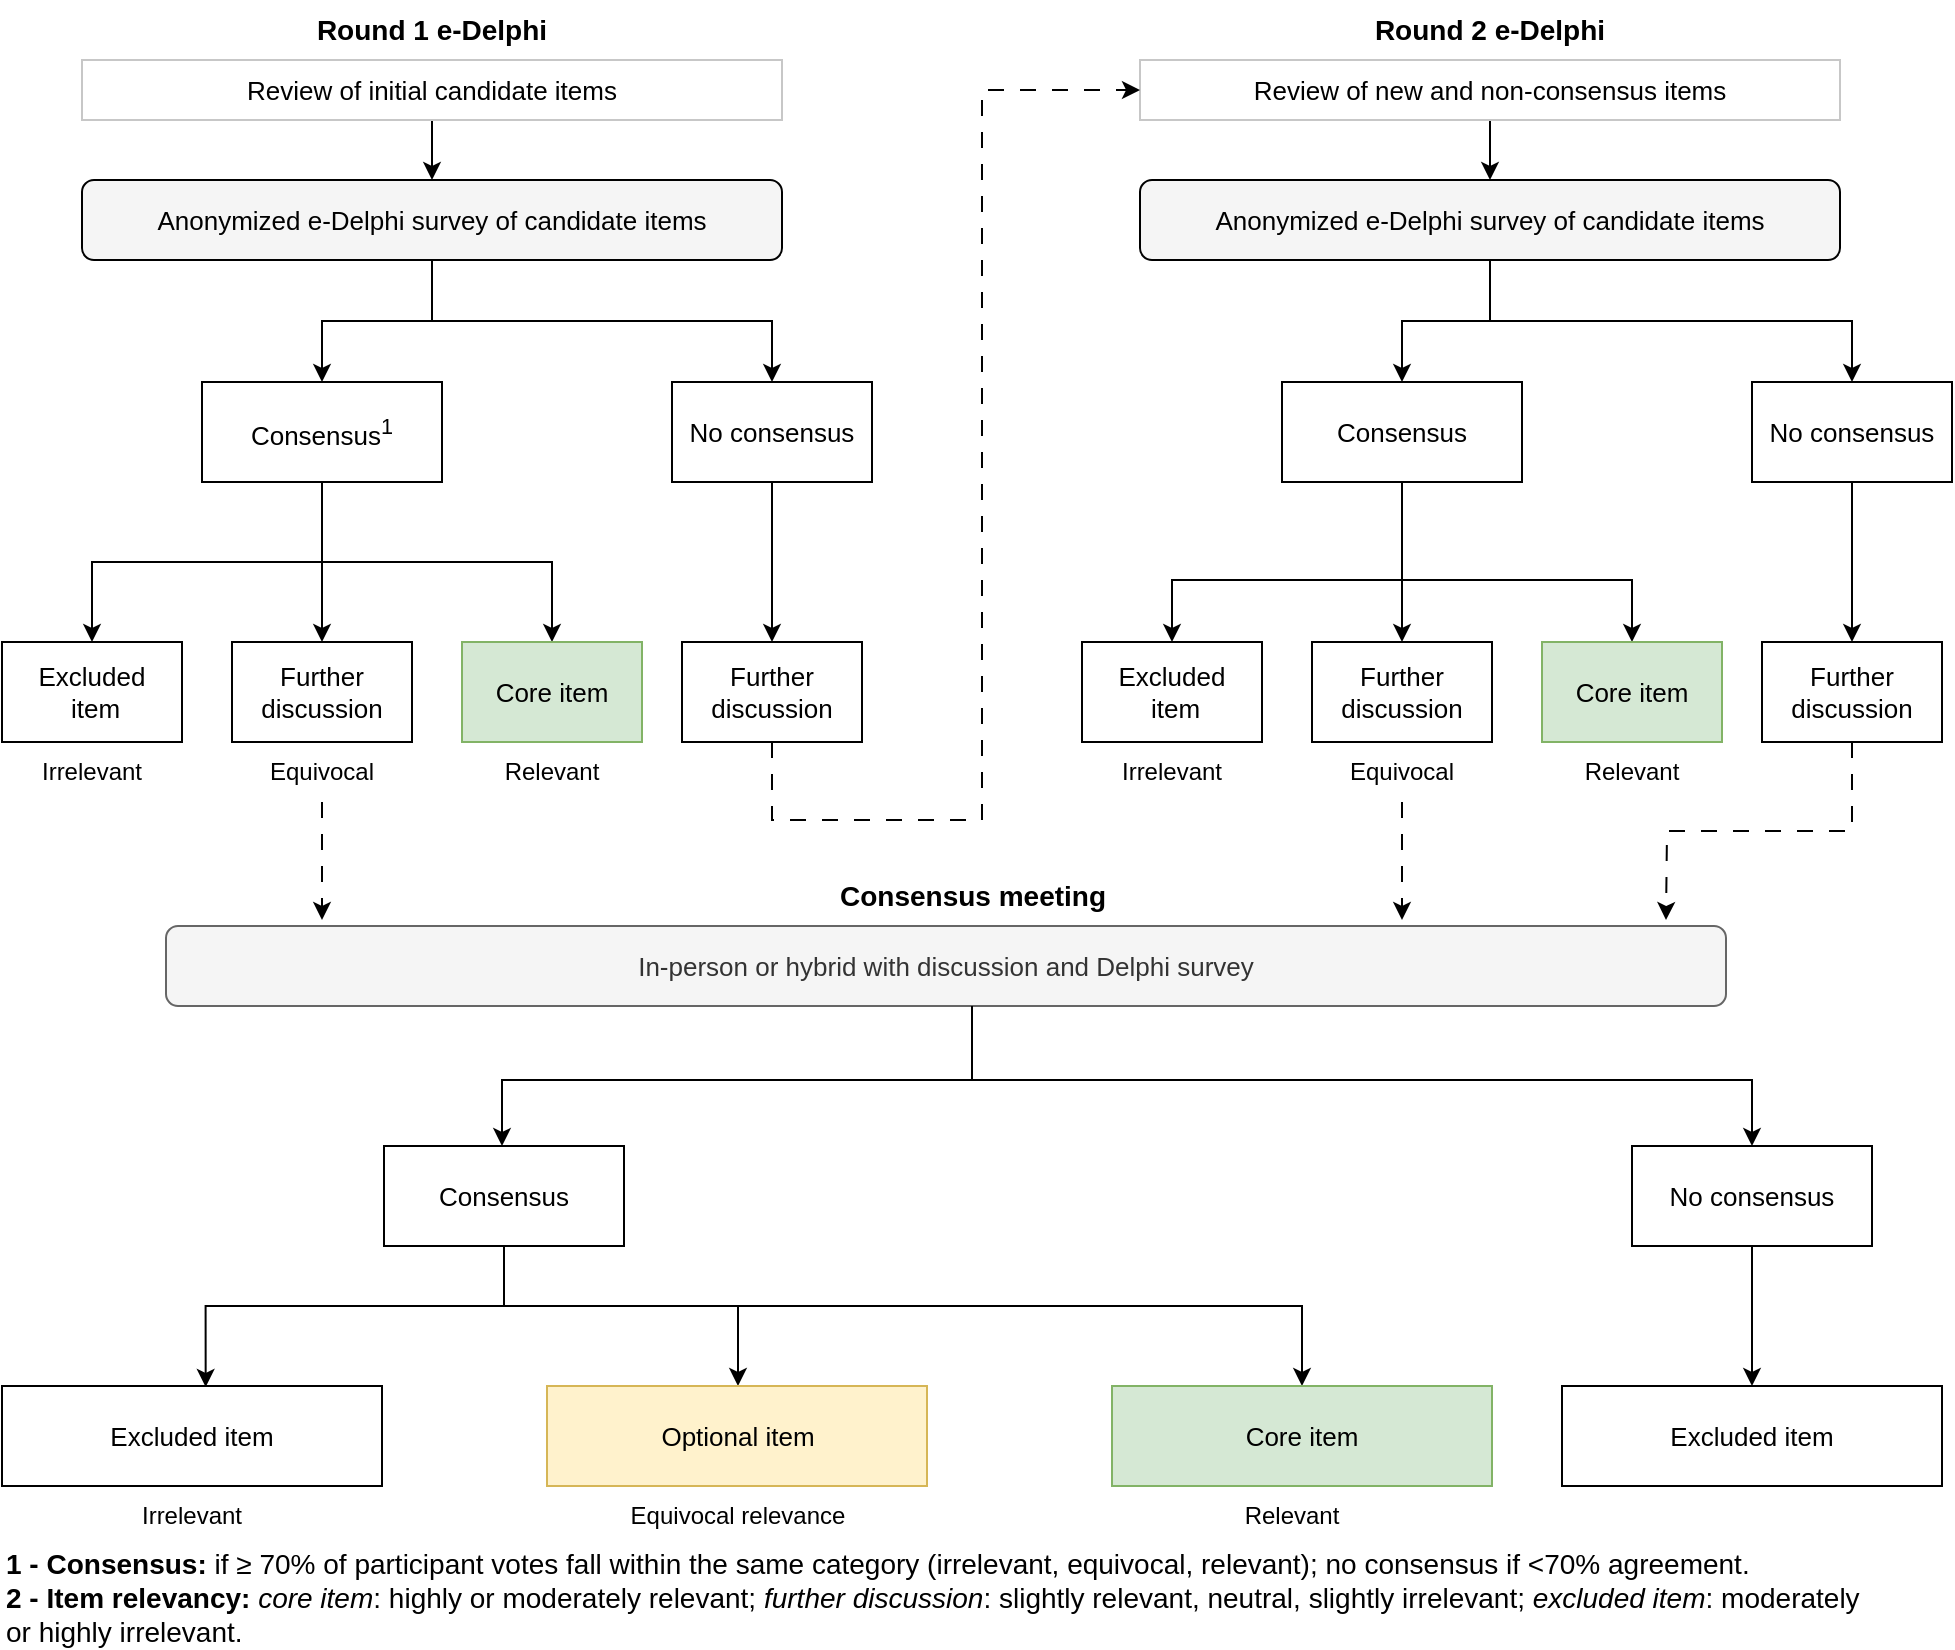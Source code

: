 <mxfile version="22.1.16" type="device">
  <diagram name="Page-1" id="emtAasKzlPdS6pt3cwZh">
    <mxGraphModel dx="1425" dy="878" grid="1" gridSize="10" guides="1" tooltips="1" connect="1" arrows="1" fold="1" page="1" pageScale="1" pageWidth="1100" pageHeight="850" math="0" shadow="0">
      <root>
        <mxCell id="0" />
        <mxCell id="1" parent="0" />
        <mxCell id="uSOC3zjAR3j8wY93uEH8-2" value="" style="edgeStyle=orthogonalEdgeStyle;rounded=0;orthogonalLoop=1;jettySize=auto;html=1;" parent="1" source="ADusXki2atj7HuFuhrGn-1" target="uSOC3zjAR3j8wY93uEH8-1" edge="1">
          <mxGeometry relative="1" as="geometry" />
        </mxCell>
        <mxCell id="ADusXki2atj7HuFuhrGn-1" value="Review of initial candidate items" style="rounded=0;whiteSpace=wrap;html=1;fontSize=13;strokeColor=#C7C7C7;" parent="1" vertex="1">
          <mxGeometry x="108" y="41" width="350" height="30" as="geometry" />
        </mxCell>
        <mxCell id="d5q1_JHn23FKH17lIOsH-2" value="" style="edgeStyle=orthogonalEdgeStyle;rounded=0;orthogonalLoop=1;jettySize=auto;html=1;exitX=0.5;exitY=1;exitDx=0;exitDy=0;entryX=0.5;entryY=0;entryDx=0;entryDy=0;" parent="1" source="uSOC3zjAR3j8wY93uEH8-1" target="d5q1_JHn23FKH17lIOsH-1" edge="1">
          <mxGeometry relative="1" as="geometry" />
        </mxCell>
        <mxCell id="uSOC3zjAR3j8wY93uEH8-1" value="&lt;font style=&quot;font-size: 13px;&quot;&gt;Anonymized e-Delphi survey of candidate items&lt;/font&gt;" style="rounded=1;whiteSpace=wrap;html=1;fillColor=#f5f5f5;" parent="1" vertex="1">
          <mxGeometry x="108" y="101" width="350" height="40" as="geometry" />
        </mxCell>
        <mxCell id="fNnHBSCvgJYo-EjJQimd-2" value="" style="edgeStyle=orthogonalEdgeStyle;rounded=0;orthogonalLoop=1;jettySize=auto;html=1;" parent="1" source="d5q1_JHn23FKH17lIOsH-1" target="fNnHBSCvgJYo-EjJQimd-1" edge="1">
          <mxGeometry relative="1" as="geometry" />
        </mxCell>
        <mxCell id="d5q1_JHn23FKH17lIOsH-1" value="Consensus&lt;sup&gt;1&lt;/sup&gt;" style="rounded=0;whiteSpace=wrap;html=1;fontSize=13;" parent="1" vertex="1">
          <mxGeometry x="168" y="202" width="120" height="50" as="geometry" />
        </mxCell>
        <mxCell id="w7dC0BdMcKL4V1T4e6uP-3" value="" style="edgeStyle=orthogonalEdgeStyle;rounded=0;orthogonalLoop=1;jettySize=auto;html=1;" parent="1" source="aI1CW3HAmzctkrjhC1wy-1" target="QY7v1GT_jgKdb7sdzu_A-3" edge="1">
          <mxGeometry relative="1" as="geometry" />
        </mxCell>
        <mxCell id="w7dC0BdMcKL4V1T4e6uP-4" value="" style="edgeStyle=orthogonalEdgeStyle;rounded=0;orthogonalLoop=1;jettySize=auto;html=1;startArrow=classic;startFill=1;endArrow=none;endFill=0;entryX=0.5;entryY=1;entryDx=0;entryDy=0;exitX=0.5;exitY=0;exitDx=0;exitDy=0;" parent="1" source="aI1CW3HAmzctkrjhC1wy-1" target="uSOC3zjAR3j8wY93uEH8-1" edge="1">
          <mxGeometry relative="1" as="geometry" />
        </mxCell>
        <mxCell id="aI1CW3HAmzctkrjhC1wy-1" value="No consensus" style="rounded=0;whiteSpace=wrap;html=1;fontSize=13;" parent="1" vertex="1">
          <mxGeometry x="403" y="202" width="100" height="50" as="geometry" />
        </mxCell>
        <mxCell id="WAs5p0rs6yCEId0tz21H-3" value="" style="edgeStyle=orthogonalEdgeStyle;rounded=0;orthogonalLoop=1;jettySize=auto;html=1;dashed=1;dashPattern=8 8;exitX=0.5;exitY=1;exitDx=0;exitDy=0;" parent="1" source="yjMTc29iKmr8lifg0grA-2" edge="1">
          <mxGeometry relative="1" as="geometry">
            <mxPoint x="228" y="471" as="targetPoint" />
          </mxGeometry>
        </mxCell>
        <mxCell id="fNnHBSCvgJYo-EjJQimd-1" value="Further discussion" style="rounded=0;whiteSpace=wrap;html=1;fontSize=13;" parent="1" vertex="1">
          <mxGeometry x="183" y="332" width="90" height="50" as="geometry" />
        </mxCell>
        <mxCell id="w7dC0BdMcKL4V1T4e6uP-1" value="" style="edgeStyle=orthogonalEdgeStyle;rounded=0;orthogonalLoop=1;jettySize=auto;html=1;startArrow=classic;startFill=1;endArrow=none;endFill=0;entryX=0.5;entryY=1;entryDx=0;entryDy=0;exitX=0.5;exitY=0;exitDx=0;exitDy=0;" parent="1" source="QY7v1GT_jgKdb7sdzu_A-1" target="d5q1_JHn23FKH17lIOsH-1" edge="1">
          <mxGeometry relative="1" as="geometry" />
        </mxCell>
        <mxCell id="QY7v1GT_jgKdb7sdzu_A-1" value="Excluded&lt;br&gt;&amp;nbsp;item" style="rounded=0;whiteSpace=wrap;html=1;fontSize=13;" parent="1" vertex="1">
          <mxGeometry x="68" y="332" width="90" height="50" as="geometry" />
        </mxCell>
        <mxCell id="w7dC0BdMcKL4V1T4e6uP-2" value="" style="edgeStyle=orthogonalEdgeStyle;rounded=0;orthogonalLoop=1;jettySize=auto;html=1;startArrow=classic;startFill=1;endArrow=none;endFill=0;" parent="1" source="QY7v1GT_jgKdb7sdzu_A-2" edge="1">
          <mxGeometry relative="1" as="geometry">
            <mxPoint x="228" y="252" as="targetPoint" />
            <Array as="points">
              <mxPoint x="343" y="292" />
              <mxPoint x="228" y="292" />
            </Array>
          </mxGeometry>
        </mxCell>
        <mxCell id="QY7v1GT_jgKdb7sdzu_A-2" value="Core item" style="rounded=0;whiteSpace=wrap;html=1;fontSize=13;fillColor=#d5e8d4;strokeColor=#82b366;" parent="1" vertex="1">
          <mxGeometry x="298" y="332" width="90" height="50" as="geometry" />
        </mxCell>
        <mxCell id="QY7v1GT_jgKdb7sdzu_A-3" value="Further discussion" style="rounded=0;whiteSpace=wrap;html=1;fontSize=13;" parent="1" vertex="1">
          <mxGeometry x="408" y="332" width="90" height="50" as="geometry" />
        </mxCell>
        <mxCell id="PVAVQVcMNhThmKxj_n0E-1" value="&lt;font style=&quot;font-size: 12px;&quot;&gt;Irrelevant&lt;/font&gt;" style="text;html=1;strokeColor=none;fillColor=none;align=center;verticalAlign=middle;whiteSpace=wrap;rounded=0;fontSize=12;" parent="1" vertex="1">
          <mxGeometry x="68" y="382" width="90" height="30" as="geometry" />
        </mxCell>
        <mxCell id="yjMTc29iKmr8lifg0grA-2" value="&lt;font style=&quot;font-size: 12px;&quot;&gt;Equivocal&lt;/font&gt;" style="text;html=1;strokeColor=none;fillColor=none;align=center;verticalAlign=middle;whiteSpace=wrap;rounded=0;fontSize=12;" parent="1" vertex="1">
          <mxGeometry x="183" y="382" width="90" height="30" as="geometry" />
        </mxCell>
        <mxCell id="yjMTc29iKmr8lifg0grA-3" value="&lt;font style=&quot;font-size: 12px;&quot;&gt;Relevant&lt;/font&gt;" style="text;html=1;strokeColor=none;fillColor=none;align=center;verticalAlign=middle;whiteSpace=wrap;rounded=0;fontSize=12;" parent="1" vertex="1">
          <mxGeometry x="298" y="382" width="90" height="30" as="geometry" />
        </mxCell>
        <mxCell id="yjMTc29iKmr8lifg0grA-4" value="&lt;font style=&quot;font-size: 14px;&quot;&gt;&lt;b&gt;1 - Consensus:&lt;/b&gt; if&amp;nbsp;&lt;span style=&quot;line-height: 15.693px; font-family: Calibri, sans-serif;&quot;&gt;≥ 70% of participant votes fall within the same category (irrelevant, equivocal, relevant); no consensus if &amp;lt;70% agreement.&lt;br&gt;&lt;font style=&quot;&quot;&gt;&lt;b style=&quot;&quot;&gt;2 - Item relevancy:&lt;/b&gt; &lt;i style=&quot;&quot;&gt;core item&lt;/i&gt;: highly or moderately relevant; &lt;i style=&quot;&quot;&gt;further discussion&lt;/i&gt;: slightly relevant, neutral, slightly irrelevant; &lt;i style=&quot;&quot;&gt;excluded item&lt;/i&gt;: moderately or highly irrelevant.&lt;br&gt;&lt;/font&gt;&lt;/span&gt;&lt;/font&gt;&lt;span style=&quot;font-size: 12px;&quot;&gt;&lt;/span&gt;" style="text;html=1;strokeColor=none;fillColor=none;align=left;verticalAlign=middle;whiteSpace=wrap;rounded=0;fontSize=12;" parent="1" vertex="1">
          <mxGeometry x="68" y="790" width="930" height="40" as="geometry" />
        </mxCell>
        <mxCell id="xM073StepA89XgEnhjdI-1" value="" style="edgeStyle=orthogonalEdgeStyle;rounded=0;orthogonalLoop=1;jettySize=auto;html=1;fontSize=13;" parent="1" source="xM073StepA89XgEnhjdI-2" target="xM073StepA89XgEnhjdI-4" edge="1">
          <mxGeometry relative="1" as="geometry" />
        </mxCell>
        <mxCell id="xM073StepA89XgEnhjdI-2" value="Review of new and non-consensus items" style="rounded=0;whiteSpace=wrap;html=1;fontSize=13;strokeColor=#C7C7C7;" parent="1" vertex="1">
          <mxGeometry x="637" y="41" width="350" height="30" as="geometry" />
        </mxCell>
        <mxCell id="xM073StepA89XgEnhjdI-3" value="" style="edgeStyle=orthogonalEdgeStyle;rounded=0;orthogonalLoop=1;jettySize=auto;html=1;entryX=0.5;entryY=0;entryDx=0;entryDy=0;" parent="1" source="xM073StepA89XgEnhjdI-4" target="xM073StepA89XgEnhjdI-6" edge="1">
          <mxGeometry relative="1" as="geometry" />
        </mxCell>
        <mxCell id="xM073StepA89XgEnhjdI-4" value="Anonymized e-Delphi survey of candidate items" style="rounded=1;whiteSpace=wrap;html=1;fontSize=13;fillColor=#f5f5f5;" parent="1" vertex="1">
          <mxGeometry x="637" y="101" width="350" height="40" as="geometry" />
        </mxCell>
        <mxCell id="xM073StepA89XgEnhjdI-5" value="" style="edgeStyle=orthogonalEdgeStyle;rounded=0;orthogonalLoop=1;jettySize=auto;html=1;fontSize=13;exitX=0.5;exitY=1;exitDx=0;exitDy=0;" parent="1" source="xM073StepA89XgEnhjdI-6" target="xM073StepA89XgEnhjdI-10" edge="1">
          <mxGeometry relative="1" as="geometry" />
        </mxCell>
        <mxCell id="xM073StepA89XgEnhjdI-6" value="Consensus" style="rounded=0;whiteSpace=wrap;html=1;fontSize=13;" parent="1" vertex="1">
          <mxGeometry x="708" y="202" width="120" height="50" as="geometry" />
        </mxCell>
        <mxCell id="xM073StepA89XgEnhjdI-7" value="" style="edgeStyle=orthogonalEdgeStyle;rounded=0;orthogonalLoop=1;jettySize=auto;html=1;fontSize=13;" parent="1" source="xM073StepA89XgEnhjdI-9" target="xM073StepA89XgEnhjdI-15" edge="1">
          <mxGeometry relative="1" as="geometry" />
        </mxCell>
        <mxCell id="xM073StepA89XgEnhjdI-8" value="" style="edgeStyle=orthogonalEdgeStyle;rounded=0;orthogonalLoop=1;jettySize=auto;html=1;startArrow=classic;startFill=1;endArrow=none;endFill=0;" parent="1" source="xM073StepA89XgEnhjdI-9" target="xM073StepA89XgEnhjdI-4" edge="1">
          <mxGeometry relative="1" as="geometry" />
        </mxCell>
        <mxCell id="xM073StepA89XgEnhjdI-9" value="No consensus" style="rounded=0;whiteSpace=wrap;html=1;fontSize=13;" parent="1" vertex="1">
          <mxGeometry x="943" y="202" width="100" height="50" as="geometry" />
        </mxCell>
        <mxCell id="WAs5p0rs6yCEId0tz21H-2" value="" style="edgeStyle=orthogonalEdgeStyle;rounded=0;orthogonalLoop=1;jettySize=auto;html=1;dashed=1;dashPattern=8 8;exitX=0.5;exitY=1;exitDx=0;exitDy=0;" parent="1" source="xM073StepA89XgEnhjdI-17" edge="1">
          <mxGeometry relative="1" as="geometry">
            <mxPoint x="768" y="471" as="targetPoint" />
          </mxGeometry>
        </mxCell>
        <mxCell id="xM073StepA89XgEnhjdI-10" value="Further discussion" style="rounded=0;whiteSpace=wrap;html=1;fontSize=13;" parent="1" vertex="1">
          <mxGeometry x="723" y="332" width="90" height="50" as="geometry" />
        </mxCell>
        <mxCell id="xM073StepA89XgEnhjdI-11" value="" style="edgeStyle=orthogonalEdgeStyle;rounded=0;orthogonalLoop=1;jettySize=auto;html=1;startArrow=classic;startFill=1;endArrow=none;endFill=0;fontSize=13;" parent="1" source="xM073StepA89XgEnhjdI-12" target="xM073StepA89XgEnhjdI-6" edge="1">
          <mxGeometry relative="1" as="geometry">
            <Array as="points">
              <mxPoint x="653" y="301" />
              <mxPoint x="768" y="301" />
            </Array>
          </mxGeometry>
        </mxCell>
        <mxCell id="xM073StepA89XgEnhjdI-12" value="Excluded&lt;br style=&quot;font-size: 13px;&quot;&gt;&amp;nbsp;item" style="rounded=0;whiteSpace=wrap;html=1;fontSize=13;" parent="1" vertex="1">
          <mxGeometry x="608" y="332" width="90" height="50" as="geometry" />
        </mxCell>
        <mxCell id="xM073StepA89XgEnhjdI-13" value="" style="edgeStyle=orthogonalEdgeStyle;rounded=0;orthogonalLoop=1;jettySize=auto;html=1;startArrow=classic;startFill=1;endArrow=none;endFill=0;fontSize=13;entryX=0.5;entryY=1;entryDx=0;entryDy=0;" parent="1" source="xM073StepA89XgEnhjdI-14" target="xM073StepA89XgEnhjdI-6" edge="1">
          <mxGeometry relative="1" as="geometry">
            <Array as="points">
              <mxPoint x="883" y="301" />
              <mxPoint x="768" y="301" />
            </Array>
          </mxGeometry>
        </mxCell>
        <mxCell id="xM073StepA89XgEnhjdI-14" value="Core item" style="rounded=0;whiteSpace=wrap;html=1;fontSize=13;fillColor=#d5e8d4;strokeColor=#82b366;" parent="1" vertex="1">
          <mxGeometry x="838" y="332" width="90" height="50" as="geometry" />
        </mxCell>
        <mxCell id="fLgBA1STNOhTyOhKpstE-3" value="" style="edgeStyle=orthogonalEdgeStyle;rounded=0;orthogonalLoop=1;jettySize=auto;html=1;dashed=1;dashPattern=8 8;exitX=0.5;exitY=1;exitDx=0;exitDy=0;" parent="1" source="xM073StepA89XgEnhjdI-15" edge="1">
          <mxGeometry relative="1" as="geometry">
            <mxPoint x="900" y="471" as="targetPoint" />
          </mxGeometry>
        </mxCell>
        <mxCell id="xM073StepA89XgEnhjdI-15" value="&lt;font style=&quot;font-size: 13px;&quot;&gt;Further discussion&lt;/font&gt;" style="rounded=0;whiteSpace=wrap;html=1;" parent="1" vertex="1">
          <mxGeometry x="948" y="332" width="90" height="50" as="geometry" />
        </mxCell>
        <mxCell id="xM073StepA89XgEnhjdI-16" value="&lt;font style=&quot;font-size: 12px;&quot;&gt;Irrelevant&lt;/font&gt;" style="text;html=1;strokeColor=none;fillColor=none;align=center;verticalAlign=middle;whiteSpace=wrap;rounded=0;fontSize=12;" parent="1" vertex="1">
          <mxGeometry x="608" y="382" width="90" height="30" as="geometry" />
        </mxCell>
        <mxCell id="xM073StepA89XgEnhjdI-17" value="&lt;font style=&quot;font-size: 12px;&quot;&gt;Equivocal&lt;/font&gt;" style="text;html=1;strokeColor=none;fillColor=none;align=center;verticalAlign=middle;whiteSpace=wrap;rounded=0;fontSize=12;" parent="1" vertex="1">
          <mxGeometry x="723" y="382" width="90" height="30" as="geometry" />
        </mxCell>
        <mxCell id="xM073StepA89XgEnhjdI-18" value="&lt;font style=&quot;font-size: 12px;&quot;&gt;Relevant&lt;/font&gt;" style="text;html=1;strokeColor=none;fillColor=none;align=center;verticalAlign=middle;whiteSpace=wrap;rounded=0;fontSize=12;" parent="1" vertex="1">
          <mxGeometry x="838" y="382" width="90" height="30" as="geometry" />
        </mxCell>
        <mxCell id="u7LdQ079zCrhy2FaXL5g-2" value="" style="edgeStyle=orthogonalEdgeStyle;rounded=0;orthogonalLoop=1;jettySize=auto;html=1;" parent="1" source="xM073StepA89XgEnhjdI-21" target="u7LdQ079zCrhy2FaXL5g-1" edge="1">
          <mxGeometry relative="1" as="geometry">
            <Array as="points">
              <mxPoint x="553" y="551" />
              <mxPoint x="318" y="551" />
            </Array>
          </mxGeometry>
        </mxCell>
        <mxCell id="xM073StepA89XgEnhjdI-21" value="&lt;font style=&quot;font-size: 13px;&quot;&gt;In-person or hybrid with discussion and Delphi survey&lt;/font&gt;" style="rounded=1;whiteSpace=wrap;html=1;fillColor=#f5f5f5;fontColor=#333333;strokeColor=#666666;" parent="1" vertex="1">
          <mxGeometry x="150" y="474" width="780" height="40" as="geometry" />
        </mxCell>
        <mxCell id="8ri-V6d4gGo3EQjOgz8w-2" value="" style="edgeStyle=orthogonalEdgeStyle;rounded=0;orthogonalLoop=1;jettySize=auto;html=1;fontSize=13;exitX=0.5;exitY=1;exitDx=0;exitDy=0;" parent="1" source="u7LdQ079zCrhy2FaXL5g-1" target="8ri-V6d4gGo3EQjOgz8w-1" edge="1">
          <mxGeometry relative="1" as="geometry">
            <mxPoint x="228" y="624" as="sourcePoint" />
            <Array as="points">
              <mxPoint x="319" y="664" />
              <mxPoint x="436" y="664" />
            </Array>
          </mxGeometry>
        </mxCell>
        <mxCell id="u7LdQ079zCrhy2FaXL5g-1" value="Consensus" style="rounded=0;whiteSpace=wrap;html=1;fontSize=13;" parent="1" vertex="1">
          <mxGeometry x="259" y="584" width="120" height="50" as="geometry" />
        </mxCell>
        <mxCell id="8ri-V6d4gGo3EQjOgz8w-1" value="Optional item" style="rounded=0;whiteSpace=wrap;html=1;fontSize=13;fillColor=#fff2cc;strokeColor=#d6b656;" parent="1" vertex="1">
          <mxGeometry x="340.5" y="704" width="190" height="50" as="geometry" />
        </mxCell>
        <mxCell id="OlQjCFji-MPNZPO0IGL6-7" value="" style="edgeStyle=orthogonalEdgeStyle;rounded=0;orthogonalLoop=1;jettySize=auto;html=1;startArrow=classic;startFill=1;endArrow=none;endFill=0;fontSize=13;exitX=0.536;exitY=0.01;exitDx=0;exitDy=0;exitPerimeter=0;" parent="1" source="CD5t_j6nFhzLoaNFEXs_-1" target="u7LdQ079zCrhy2FaXL5g-1" edge="1">
          <mxGeometry relative="1" as="geometry">
            <Array as="points">
              <mxPoint x="170" y="664" />
              <mxPoint x="319" y="664" />
            </Array>
          </mxGeometry>
        </mxCell>
        <mxCell id="CD5t_j6nFhzLoaNFEXs_-1" value="Excluded item" style="rounded=0;whiteSpace=wrap;html=1;fontSize=13;" parent="1" vertex="1">
          <mxGeometry x="68" y="704" width="190" height="50" as="geometry" />
        </mxCell>
        <mxCell id="OlQjCFji-MPNZPO0IGL6-6" value="" style="edgeStyle=orthogonalEdgeStyle;rounded=0;orthogonalLoop=1;jettySize=auto;html=1;startArrow=classic;startFill=1;endArrow=none;endFill=0;fontSize=13;entryX=0.5;entryY=1;entryDx=0;entryDy=0;" parent="1" source="OlQjCFji-MPNZPO0IGL6-1" target="u7LdQ079zCrhy2FaXL5g-1" edge="1">
          <mxGeometry relative="1" as="geometry">
            <Array as="points">
              <mxPoint x="718" y="664" />
              <mxPoint x="319" y="664" />
            </Array>
          </mxGeometry>
        </mxCell>
        <mxCell id="OlQjCFji-MPNZPO0IGL6-1" value="Core item" style="rounded=0;whiteSpace=wrap;html=1;fontSize=13;fillColor=#d5e8d4;strokeColor=#82b366;" parent="1" vertex="1">
          <mxGeometry x="623" y="704" width="190" height="50" as="geometry" />
        </mxCell>
        <mxCell id="OlQjCFji-MPNZPO0IGL6-4" value="" style="edgeStyle=orthogonalEdgeStyle;rounded=0;orthogonalLoop=1;jettySize=auto;html=1;fontSize=13;" parent="1" source="OlQjCFji-MPNZPO0IGL6-2" target="OlQjCFji-MPNZPO0IGL6-3" edge="1">
          <mxGeometry relative="1" as="geometry" />
        </mxCell>
        <mxCell id="OlQjCFji-MPNZPO0IGL6-5" value="" style="edgeStyle=orthogonalEdgeStyle;rounded=0;orthogonalLoop=1;jettySize=auto;html=1;startArrow=classic;startFill=1;endArrow=none;endFill=0;" parent="1" source="OlQjCFji-MPNZPO0IGL6-2" target="xM073StepA89XgEnhjdI-21" edge="1">
          <mxGeometry relative="1" as="geometry">
            <Array as="points">
              <mxPoint x="943" y="551" />
              <mxPoint x="553" y="551" />
            </Array>
          </mxGeometry>
        </mxCell>
        <mxCell id="OlQjCFji-MPNZPO0IGL6-2" value="No consensus" style="rounded=0;whiteSpace=wrap;html=1;fontSize=13;" parent="1" vertex="1">
          <mxGeometry x="883" y="584" width="120" height="50" as="geometry" />
        </mxCell>
        <mxCell id="OlQjCFji-MPNZPO0IGL6-3" value="Excluded item" style="rounded=0;whiteSpace=wrap;html=1;fontSize=13;" parent="1" vertex="1">
          <mxGeometry x="848" y="704" width="190" height="50" as="geometry" />
        </mxCell>
        <mxCell id="WAs5p0rs6yCEId0tz21H-4" value="" style="endArrow=classic;html=1;rounded=0;exitX=0.5;exitY=1;exitDx=0;exitDy=0;entryX=0;entryY=0.5;entryDx=0;entryDy=0;dashed=1;dashPattern=8 8;" parent="1" source="QY7v1GT_jgKdb7sdzu_A-3" target="xM073StepA89XgEnhjdI-2" edge="1">
          <mxGeometry width="50" height="50" relative="1" as="geometry">
            <mxPoint x="538" y="351" as="sourcePoint" />
            <mxPoint x="598" y="61" as="targetPoint" />
            <Array as="points">
              <mxPoint x="453" y="421" />
              <mxPoint x="558" y="421" />
              <mxPoint x="558" y="56" />
            </Array>
          </mxGeometry>
        </mxCell>
        <mxCell id="7RsZnUVXF2ZZbRm5uMcL-1" value="Round 1 e-Delphi" style="text;html=1;strokeColor=none;fillColor=none;align=center;verticalAlign=middle;whiteSpace=wrap;rounded=0;fontSize=14;fontStyle=1" parent="1" vertex="1">
          <mxGeometry x="223" y="11" width="120" height="30" as="geometry" />
        </mxCell>
        <mxCell id="7RsZnUVXF2ZZbRm5uMcL-2" value="Round 2 e-Delphi" style="text;html=1;strokeColor=none;fillColor=none;align=center;verticalAlign=middle;whiteSpace=wrap;rounded=0;fontSize=14;fontStyle=1" parent="1" vertex="1">
          <mxGeometry x="752" y="11" width="120" height="30" as="geometry" />
        </mxCell>
        <mxCell id="7RsZnUVXF2ZZbRm5uMcL-3" value="Consensus meeting" style="text;html=1;strokeColor=none;fillColor=none;align=center;verticalAlign=middle;whiteSpace=wrap;rounded=0;fontSize=14;fontStyle=1" parent="1" vertex="1">
          <mxGeometry x="475.5" y="444" width="155" height="30" as="geometry" />
        </mxCell>
        <mxCell id="C02po4mjeKva8tLnRLbJ-1" value="&lt;font style=&quot;font-size: 12px;&quot;&gt;Irrelevant&lt;/font&gt;" style="text;html=1;strokeColor=none;fillColor=none;align=center;verticalAlign=middle;whiteSpace=wrap;rounded=0;fontSize=12;" parent="1" vertex="1">
          <mxGeometry x="67" y="754" width="192" height="30" as="geometry" />
        </mxCell>
        <mxCell id="C02po4mjeKva8tLnRLbJ-2" value="&lt;font style=&quot;font-size: 12px;&quot;&gt;Equivocal relevance&lt;/font&gt;" style="text;html=1;strokeColor=none;fillColor=none;align=center;verticalAlign=middle;whiteSpace=wrap;rounded=0;fontSize=12;" parent="1" vertex="1">
          <mxGeometry x="340.5" y="754" width="190" height="30" as="geometry" />
        </mxCell>
        <mxCell id="C02po4mjeKva8tLnRLbJ-3" value="&lt;font style=&quot;font-size: 12px;&quot;&gt;Relevant&lt;/font&gt;" style="text;html=1;strokeColor=none;fillColor=none;align=center;verticalAlign=middle;whiteSpace=wrap;rounded=0;fontSize=12;" parent="1" vertex="1">
          <mxGeometry x="618" y="754" width="190" height="30" as="geometry" />
        </mxCell>
      </root>
    </mxGraphModel>
  </diagram>
</mxfile>
